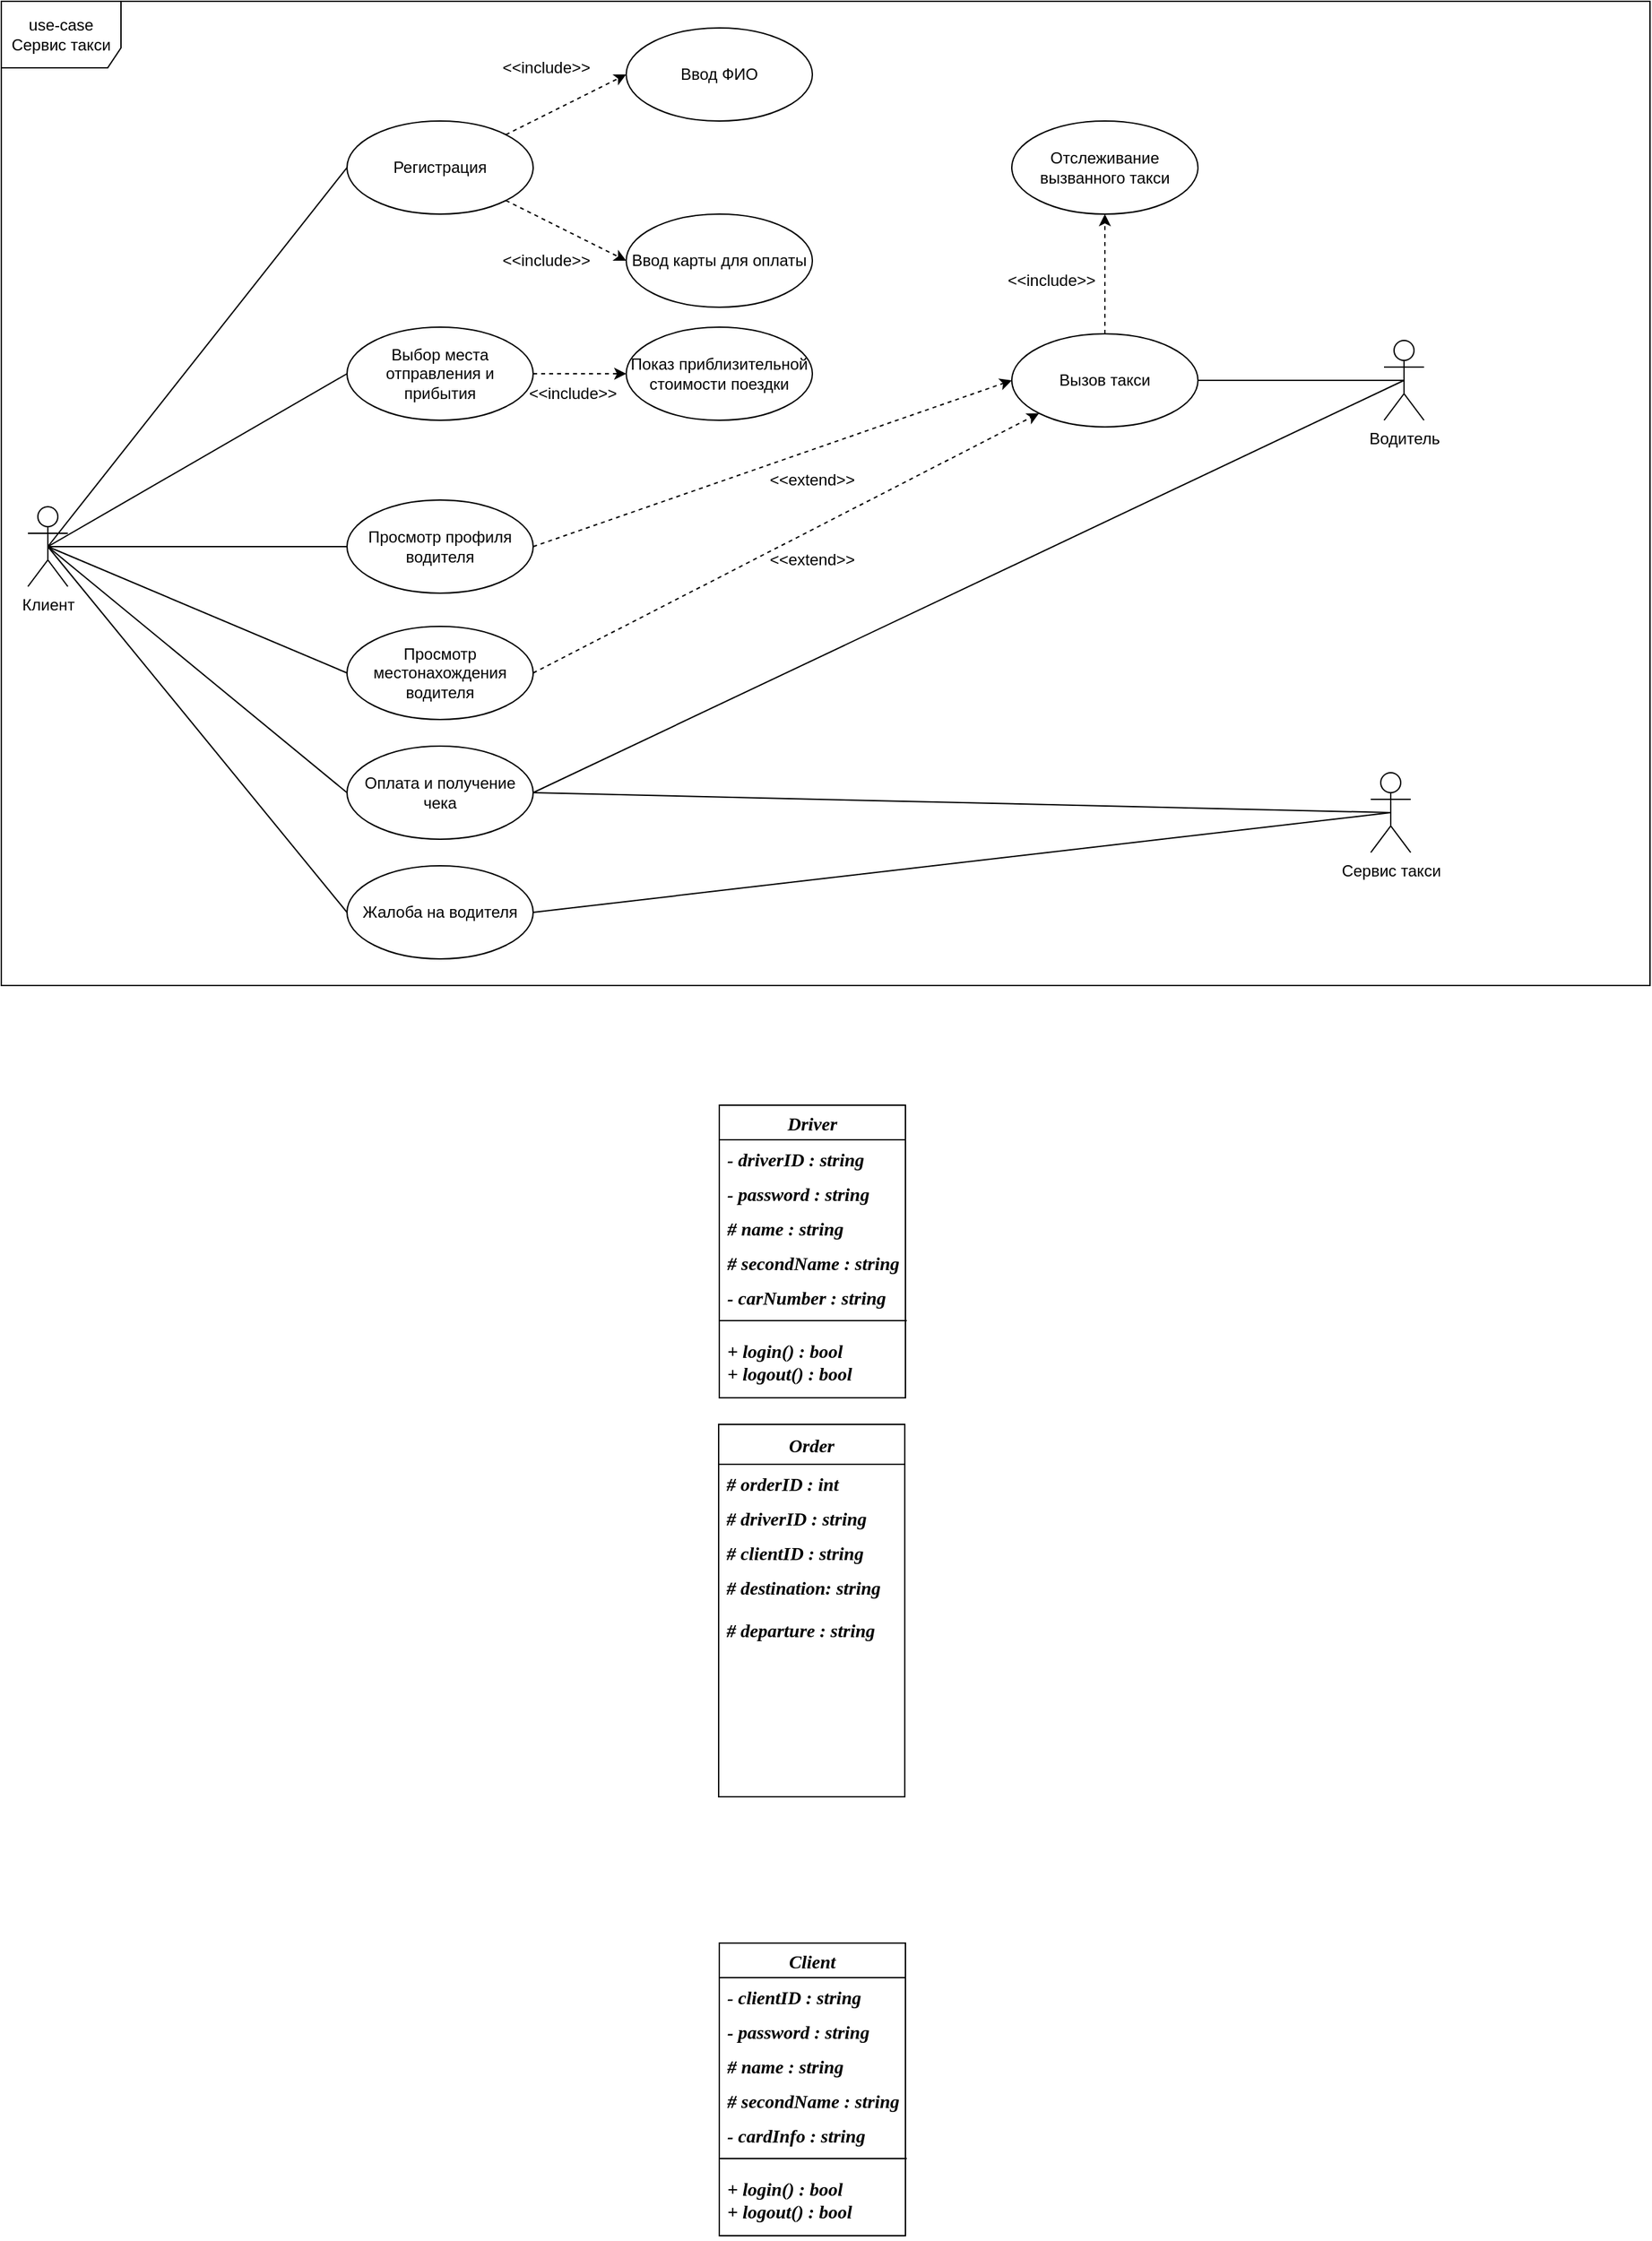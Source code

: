<mxfile version="14.7.1" type="github">
  <diagram id="qiaAuTDV7NTGHGd4vHyj" name="Page-1">
    <mxGraphModel dx="1185" dy="635" grid="1" gridSize="10" guides="1" tooltips="1" connect="1" arrows="1" fold="1" page="1" pageScale="1" pageWidth="2339" pageHeight="3300" background="#FFFFFF" math="0" shadow="0">
      <root>
        <mxCell id="0" />
        <mxCell id="1" parent="0" />
        <mxCell id="ekyJCNLIAkahPHgSJpq3-92" value="use-case&lt;br&gt;Сервис такси" style="shape=umlFrame;whiteSpace=wrap;html=1;width=90;height=50;" vertex="1" parent="1">
          <mxGeometry x="40" y="50" width="1240" height="740" as="geometry" />
        </mxCell>
        <mxCell id="ekyJCNLIAkahPHgSJpq3-1" value="Клиент" style="shape=umlActor;verticalLabelPosition=bottom;verticalAlign=top;html=1;" vertex="1" parent="1">
          <mxGeometry x="60" y="430" width="30" height="60" as="geometry" />
        </mxCell>
        <mxCell id="ekyJCNLIAkahPHgSJpq3-2" value="Водитель" style="shape=umlActor;verticalLabelPosition=bottom;verticalAlign=top;html=1;" vertex="1" parent="1">
          <mxGeometry x="1080" y="305" width="30" height="60" as="geometry" />
        </mxCell>
        <mxCell id="ekyJCNLIAkahPHgSJpq3-14" value="&amp;lt;&amp;lt;include&amp;gt;&amp;gt;" style="text;html=1;strokeColor=none;fillColor=none;align=center;verticalAlign=middle;whiteSpace=wrap;rounded=0;" vertex="1" parent="1">
          <mxGeometry x="460" y="340" width="20" height="10" as="geometry" />
        </mxCell>
        <mxCell id="ekyJCNLIAkahPHgSJpq3-17" value="" style="endArrow=classic;html=1;dashed=1;entryX=0;entryY=0.5;entryDx=0;entryDy=0;exitX=1;exitY=0.5;exitDx=0;exitDy=0;" edge="1" parent="1" source="ekyJCNLIAkahPHgSJpq3-30" target="ekyJCNLIAkahPHgSJpq3-31">
          <mxGeometry width="50" height="50" relative="1" as="geometry">
            <mxPoint x="360" y="480" as="sourcePoint" />
            <mxPoint x="360" y="550" as="targetPoint" />
          </mxGeometry>
        </mxCell>
        <mxCell id="ekyJCNLIAkahPHgSJpq3-21" value="Регистрация" style="ellipse;whiteSpace=wrap;html=1;" vertex="1" parent="1">
          <mxGeometry x="300" y="140" width="140" height="70" as="geometry" />
        </mxCell>
        <mxCell id="ekyJCNLIAkahPHgSJpq3-24" value="Ввод ФИО" style="ellipse;whiteSpace=wrap;html=1;" vertex="1" parent="1">
          <mxGeometry x="510" y="70" width="140" height="70" as="geometry" />
        </mxCell>
        <mxCell id="ekyJCNLIAkahPHgSJpq3-25" value="Ввод карты для оплаты" style="ellipse;whiteSpace=wrap;html=1;" vertex="1" parent="1">
          <mxGeometry x="510" y="210" width="140" height="70" as="geometry" />
        </mxCell>
        <mxCell id="ekyJCNLIAkahPHgSJpq3-26" value="" style="endArrow=classic;html=1;dashed=1;entryX=0;entryY=0.5;entryDx=0;entryDy=0;exitX=1;exitY=1;exitDx=0;exitDy=0;" edge="1" parent="1" source="ekyJCNLIAkahPHgSJpq3-21" target="ekyJCNLIAkahPHgSJpq3-25">
          <mxGeometry width="50" height="50" relative="1" as="geometry">
            <mxPoint x="370" y="490" as="sourcePoint" />
            <mxPoint x="370" y="560" as="targetPoint" />
          </mxGeometry>
        </mxCell>
        <mxCell id="ekyJCNLIAkahPHgSJpq3-27" value="" style="endArrow=classic;html=1;dashed=1;entryX=0;entryY=0.5;entryDx=0;entryDy=0;exitX=1;exitY=0;exitDx=0;exitDy=0;" edge="1" parent="1" source="ekyJCNLIAkahPHgSJpq3-21" target="ekyJCNLIAkahPHgSJpq3-24">
          <mxGeometry width="50" height="50" relative="1" as="geometry">
            <mxPoint x="380" y="500" as="sourcePoint" />
            <mxPoint x="380" y="570" as="targetPoint" />
          </mxGeometry>
        </mxCell>
        <mxCell id="ekyJCNLIAkahPHgSJpq3-28" value="&amp;lt;&amp;lt;include&amp;gt;&amp;gt;" style="text;html=1;strokeColor=none;fillColor=none;align=center;verticalAlign=middle;whiteSpace=wrap;rounded=0;" vertex="1" parent="1">
          <mxGeometry x="430" y="90" width="40" height="20" as="geometry" />
        </mxCell>
        <mxCell id="ekyJCNLIAkahPHgSJpq3-29" value="&amp;lt;&amp;lt;include&amp;gt;&amp;gt;" style="text;html=1;strokeColor=none;fillColor=none;align=center;verticalAlign=middle;whiteSpace=wrap;rounded=0;" vertex="1" parent="1">
          <mxGeometry x="430" y="235" width="40" height="20" as="geometry" />
        </mxCell>
        <mxCell id="ekyJCNLIAkahPHgSJpq3-30" value="Выбор места отправления и прибытия" style="ellipse;whiteSpace=wrap;html=1;" vertex="1" parent="1">
          <mxGeometry x="300" y="295" width="140" height="70" as="geometry" />
        </mxCell>
        <mxCell id="ekyJCNLIAkahPHgSJpq3-31" value="Показ приблизительной стоимости поездки" style="ellipse;whiteSpace=wrap;html=1;" vertex="1" parent="1">
          <mxGeometry x="510" y="295" width="140" height="70" as="geometry" />
        </mxCell>
        <mxCell id="ekyJCNLIAkahPHgSJpq3-38" value="Вызов такси" style="ellipse;whiteSpace=wrap;html=1;" vertex="1" parent="1">
          <mxGeometry x="800" y="300" width="140" height="70" as="geometry" />
        </mxCell>
        <mxCell id="ekyJCNLIAkahPHgSJpq3-40" value="" style="endArrow=none;html=1;exitX=0.5;exitY=0.5;exitDx=0;exitDy=0;exitPerimeter=0;entryX=0;entryY=0.5;entryDx=0;entryDy=0;" edge="1" parent="1" source="ekyJCNLIAkahPHgSJpq3-1" target="ekyJCNLIAkahPHgSJpq3-30">
          <mxGeometry width="50" height="50" relative="1" as="geometry">
            <mxPoint x="240" y="420" as="sourcePoint" />
            <mxPoint x="290" y="370" as="targetPoint" />
          </mxGeometry>
        </mxCell>
        <mxCell id="ekyJCNLIAkahPHgSJpq3-41" value="" style="endArrow=none;html=1;exitX=0.5;exitY=0.5;exitDx=0;exitDy=0;exitPerimeter=0;entryX=0;entryY=0.5;entryDx=0;entryDy=0;" edge="1" parent="1" source="ekyJCNLIAkahPHgSJpq3-1" target="ekyJCNLIAkahPHgSJpq3-21">
          <mxGeometry width="50" height="50" relative="1" as="geometry">
            <mxPoint x="205" y="270" as="sourcePoint" />
            <mxPoint x="310" y="340" as="targetPoint" />
          </mxGeometry>
        </mxCell>
        <mxCell id="ekyJCNLIAkahPHgSJpq3-42" value="" style="endArrow=none;html=1;exitX=0.5;exitY=0.5;exitDx=0;exitDy=0;exitPerimeter=0;entryX=1;entryY=0.5;entryDx=0;entryDy=0;" edge="1" parent="1" source="ekyJCNLIAkahPHgSJpq3-2" target="ekyJCNLIAkahPHgSJpq3-38">
          <mxGeometry width="50" height="50" relative="1" as="geometry">
            <mxPoint x="215" y="280" as="sourcePoint" />
            <mxPoint x="320" y="350" as="targetPoint" />
          </mxGeometry>
        </mxCell>
        <mxCell id="ekyJCNLIAkahPHgSJpq3-43" value="Просмотр профиля водителя" style="ellipse;whiteSpace=wrap;html=1;" vertex="1" parent="1">
          <mxGeometry x="300" y="425" width="140" height="70" as="geometry" />
        </mxCell>
        <mxCell id="ekyJCNLIAkahPHgSJpq3-45" value="" style="endArrow=classic;html=1;dashed=1;entryX=0;entryY=0.5;entryDx=0;entryDy=0;exitX=1;exitY=0.5;exitDx=0;exitDy=0;" edge="1" parent="1" source="ekyJCNLIAkahPHgSJpq3-43" target="ekyJCNLIAkahPHgSJpq3-38">
          <mxGeometry width="50" height="50" relative="1" as="geometry">
            <mxPoint x="579.997" y="479.999" as="sourcePoint" />
            <mxPoint x="650.5" y="525.25" as="targetPoint" />
          </mxGeometry>
        </mxCell>
        <mxCell id="ekyJCNLIAkahPHgSJpq3-46" value="&amp;lt;&amp;lt;extend&amp;gt;&amp;gt;" style="text;html=1;strokeColor=none;fillColor=none;align=center;verticalAlign=middle;whiteSpace=wrap;rounded=0;" vertex="1" parent="1">
          <mxGeometry x="630" y="400" width="40" height="20" as="geometry" />
        </mxCell>
        <mxCell id="ekyJCNLIAkahPHgSJpq3-47" value="Просмотр местонахождения водителя" style="ellipse;whiteSpace=wrap;html=1;" vertex="1" parent="1">
          <mxGeometry x="300" y="520" width="140" height="70" as="geometry" />
        </mxCell>
        <mxCell id="ekyJCNLIAkahPHgSJpq3-48" value="" style="endArrow=classic;html=1;dashed=1;entryX=0;entryY=1;entryDx=0;entryDy=0;exitX=1;exitY=0.5;exitDx=0;exitDy=0;" edge="1" parent="1" source="ekyJCNLIAkahPHgSJpq3-47" target="ekyJCNLIAkahPHgSJpq3-38">
          <mxGeometry width="50" height="50" relative="1" as="geometry">
            <mxPoint x="450" y="465" as="sourcePoint" />
            <mxPoint x="810" y="345" as="targetPoint" />
          </mxGeometry>
        </mxCell>
        <mxCell id="ekyJCNLIAkahPHgSJpq3-49" value="&amp;lt;&amp;lt;extend&amp;gt;&amp;gt;" style="text;html=1;strokeColor=none;fillColor=none;align=center;verticalAlign=middle;whiteSpace=wrap;rounded=0;" vertex="1" parent="1">
          <mxGeometry x="630" y="460" width="40" height="20" as="geometry" />
        </mxCell>
        <mxCell id="ekyJCNLIAkahPHgSJpq3-50" value="Оплата и получение чека" style="ellipse;whiteSpace=wrap;html=1;" vertex="1" parent="1">
          <mxGeometry x="300" y="610" width="140" height="70" as="geometry" />
        </mxCell>
        <mxCell id="ekyJCNLIAkahPHgSJpq3-51" value="Жалоба на водителя" style="ellipse;whiteSpace=wrap;html=1;" vertex="1" parent="1">
          <mxGeometry x="300" y="700" width="140" height="70" as="geometry" />
        </mxCell>
        <mxCell id="ekyJCNLIAkahPHgSJpq3-54" value="" style="endArrow=none;html=1;exitX=0.5;exitY=0.5;exitDx=0;exitDy=0;exitPerimeter=0;entryX=0;entryY=0.5;entryDx=0;entryDy=0;" edge="1" parent="1" source="ekyJCNLIAkahPHgSJpq3-1" target="ekyJCNLIAkahPHgSJpq3-43">
          <mxGeometry width="50" height="50" relative="1" as="geometry">
            <mxPoint x="210" y="430" as="sourcePoint" />
            <mxPoint x="260" y="380" as="targetPoint" />
          </mxGeometry>
        </mxCell>
        <mxCell id="ekyJCNLIAkahPHgSJpq3-58" value="" style="endArrow=none;html=1;entryX=0.5;entryY=0.5;entryDx=0;entryDy=0;entryPerimeter=0;exitX=0;exitY=0.5;exitDx=0;exitDy=0;" edge="1" parent="1" source="ekyJCNLIAkahPHgSJpq3-47" target="ekyJCNLIAkahPHgSJpq3-1">
          <mxGeometry width="50" height="50" relative="1" as="geometry">
            <mxPoint x="140" y="450" as="sourcePoint" />
            <mxPoint x="190" y="400" as="targetPoint" />
          </mxGeometry>
        </mxCell>
        <mxCell id="ekyJCNLIAkahPHgSJpq3-59" value="" style="endArrow=none;html=1;entryX=0.5;entryY=0.5;entryDx=0;entryDy=0;entryPerimeter=0;exitX=0;exitY=0.5;exitDx=0;exitDy=0;" edge="1" parent="1" source="ekyJCNLIAkahPHgSJpq3-50" target="ekyJCNLIAkahPHgSJpq3-1">
          <mxGeometry width="50" height="50" relative="1" as="geometry">
            <mxPoint x="120" y="450" as="sourcePoint" />
            <mxPoint x="170" y="400" as="targetPoint" />
          </mxGeometry>
        </mxCell>
        <mxCell id="ekyJCNLIAkahPHgSJpq3-60" value="" style="endArrow=none;html=1;entryX=0.5;entryY=0.5;entryDx=0;entryDy=0;entryPerimeter=0;exitX=0;exitY=0.5;exitDx=0;exitDy=0;" edge="1" parent="1" source="ekyJCNLIAkahPHgSJpq3-51" target="ekyJCNLIAkahPHgSJpq3-1">
          <mxGeometry width="50" height="50" relative="1" as="geometry">
            <mxPoint x="110" y="710" as="sourcePoint" />
            <mxPoint x="160" y="660" as="targetPoint" />
          </mxGeometry>
        </mxCell>
        <mxCell id="ekyJCNLIAkahPHgSJpq3-61" value="" style="endArrow=none;html=1;entryX=0.5;entryY=0.5;entryDx=0;entryDy=0;entryPerimeter=0;exitX=1;exitY=0.5;exitDx=0;exitDy=0;" edge="1" parent="1" source="ekyJCNLIAkahPHgSJpq3-50" target="ekyJCNLIAkahPHgSJpq3-2">
          <mxGeometry width="50" height="50" relative="1" as="geometry">
            <mxPoint x="860" y="590" as="sourcePoint" />
            <mxPoint x="910" y="540" as="targetPoint" />
          </mxGeometry>
        </mxCell>
        <mxCell id="ekyJCNLIAkahPHgSJpq3-62" value="Отслеживание вызванного такси" style="ellipse;whiteSpace=wrap;html=1;" vertex="1" parent="1">
          <mxGeometry x="800" y="140" width="140" height="70" as="geometry" />
        </mxCell>
        <mxCell id="ekyJCNLIAkahPHgSJpq3-66" value="" style="endArrow=classic;html=1;dashed=1;entryX=0.5;entryY=1;entryDx=0;entryDy=0;exitX=0.5;exitY=0;exitDx=0;exitDy=0;" edge="1" parent="1" source="ekyJCNLIAkahPHgSJpq3-38" target="ekyJCNLIAkahPHgSJpq3-62">
          <mxGeometry width="50" height="50" relative="1" as="geometry">
            <mxPoint x="429.497" y="160.251" as="sourcePoint" />
            <mxPoint x="520" y="115" as="targetPoint" />
          </mxGeometry>
        </mxCell>
        <mxCell id="ekyJCNLIAkahPHgSJpq3-67" value="&amp;lt;&amp;lt;include&amp;gt;&amp;gt;" style="text;html=1;strokeColor=none;fillColor=none;align=center;verticalAlign=middle;whiteSpace=wrap;rounded=0;" vertex="1" parent="1">
          <mxGeometry x="810" y="250" width="40" height="20" as="geometry" />
        </mxCell>
        <mxCell id="ekyJCNLIAkahPHgSJpq3-68" value="Сервис такси" style="shape=umlActor;verticalLabelPosition=bottom;verticalAlign=top;html=1;outlineConnect=0;" vertex="1" parent="1">
          <mxGeometry x="1070" y="630" width="30" height="60" as="geometry" />
        </mxCell>
        <mxCell id="ekyJCNLIAkahPHgSJpq3-69" value="" style="endArrow=none;html=1;entryX=0.5;entryY=0.5;entryDx=0;entryDy=0;entryPerimeter=0;exitX=1;exitY=0.5;exitDx=0;exitDy=0;" edge="1" parent="1" source="ekyJCNLIAkahPHgSJpq3-51" target="ekyJCNLIAkahPHgSJpq3-68">
          <mxGeometry width="50" height="50" relative="1" as="geometry">
            <mxPoint x="450" y="655" as="sourcePoint" />
            <mxPoint x="1105" y="345" as="targetPoint" />
          </mxGeometry>
        </mxCell>
        <mxCell id="ekyJCNLIAkahPHgSJpq3-70" value="" style="endArrow=none;html=1;entryX=0.5;entryY=0.5;entryDx=0;entryDy=0;entryPerimeter=0;exitX=1;exitY=0.5;exitDx=0;exitDy=0;" edge="1" parent="1" source="ekyJCNLIAkahPHgSJpq3-50" target="ekyJCNLIAkahPHgSJpq3-68">
          <mxGeometry width="50" height="50" relative="1" as="geometry">
            <mxPoint x="450" y="745" as="sourcePoint" />
            <mxPoint x="1115" y="630" as="targetPoint" />
          </mxGeometry>
        </mxCell>
        <mxCell id="ekyJCNLIAkahPHgSJpq3-93" value="Client" style="swimlane;fontStyle=3;childLayout=stackLayout;horizontal=1;startSize=26;fillColor=none;horizontalStack=0;resizeParent=1;resizeParentMax=0;resizeLast=0;collapsible=1;marginBottom=0;fontFamily=GOST type A;fontSource=https%3A%2F%2Fwebfonts.pro%2Flight-fonts%2F123-gost_type_a.html;fontSize=14;" vertex="1" parent="1">
          <mxGeometry x="580" y="1510" width="140" height="220" as="geometry" />
        </mxCell>
        <mxCell id="ekyJCNLIAkahPHgSJpq3-94" value="- clientID : string" style="text;strokeColor=none;fillColor=none;align=left;verticalAlign=top;spacingLeft=4;spacingRight=4;overflow=hidden;rotatable=0;points=[[0,0.5],[1,0.5]];portConstraint=eastwest;fontFamily=GOST type A;fontSource=https%3A%2F%2Fwebfonts.pro%2Flight-fonts%2F123-gost_type_a.html;fontSize=14;fontStyle=3" vertex="1" parent="ekyJCNLIAkahPHgSJpq3-93">
          <mxGeometry y="26" width="140" height="26" as="geometry" />
        </mxCell>
        <mxCell id="ekyJCNLIAkahPHgSJpq3-95" value="- password : string" style="text;strokeColor=none;fillColor=none;align=left;verticalAlign=top;spacingLeft=4;spacingRight=4;overflow=hidden;rotatable=0;points=[[0,0.5],[1,0.5]];portConstraint=eastwest;fontFamily=GOST type A;fontSource=https%3A%2F%2Fwebfonts.pro%2Flight-fonts%2F123-gost_type_a.html;fontSize=14;fontStyle=3" vertex="1" parent="ekyJCNLIAkahPHgSJpq3-93">
          <mxGeometry y="52" width="140" height="26" as="geometry" />
        </mxCell>
        <mxCell id="ekyJCNLIAkahPHgSJpq3-100" value="# name : string" style="text;strokeColor=none;fillColor=none;align=left;verticalAlign=top;spacingLeft=4;spacingRight=4;overflow=hidden;rotatable=0;points=[[0,0.5],[1,0.5]];portConstraint=eastwest;fontFamily=GOST type A;fontSource=https%3A%2F%2Fwebfonts.pro%2Flight-fonts%2F123-gost_type_a.html;fontSize=14;fontStyle=3" vertex="1" parent="ekyJCNLIAkahPHgSJpq3-93">
          <mxGeometry y="78" width="140" height="26" as="geometry" />
        </mxCell>
        <mxCell id="ekyJCNLIAkahPHgSJpq3-96" value="# secondName : string" style="text;strokeColor=none;fillColor=none;align=left;verticalAlign=top;spacingLeft=4;spacingRight=4;overflow=hidden;rotatable=0;points=[[0,0.5],[1,0.5]];portConstraint=eastwest;fontFamily=GOST type A;fontSource=https%3A%2F%2Fwebfonts.pro%2Flight-fonts%2F123-gost_type_a.html;fontSize=14;fontStyle=3" vertex="1" parent="ekyJCNLIAkahPHgSJpq3-93">
          <mxGeometry y="104" width="140" height="66" as="geometry" />
        </mxCell>
        <mxCell id="ekyJCNLIAkahPHgSJpq3-106" value="+ login() : bool&#xa;+ logout() : bool" style="text;strokeColor=none;fillColor=none;align=left;verticalAlign=top;spacingLeft=4;spacingRight=4;overflow=hidden;rotatable=0;points=[[0,0.5],[1,0.5]];portConstraint=eastwest;fontFamily=GOST type A;fontSource=https%3A%2F%2Fwebfonts.pro%2Flight-fonts%2F123-gost_type_a.html;fontSize=14;fontStyle=3" vertex="1" parent="ekyJCNLIAkahPHgSJpq3-93">
          <mxGeometry y="170" width="140" height="50" as="geometry" />
        </mxCell>
        <mxCell id="ekyJCNLIAkahPHgSJpq3-107" value="" style="endArrow=none;html=1;entryX=1.007;entryY=0.879;entryDx=0;entryDy=0;entryPerimeter=0;fontFamily=GOST type A;fontSource=https%3A%2F%2Fwebfonts.pro%2Flight-fonts%2F123-gost_type_a.html;fontSize=14;fontStyle=3" edge="1" parent="ekyJCNLIAkahPHgSJpq3-93" target="ekyJCNLIAkahPHgSJpq3-96">
          <mxGeometry width="50" height="50" relative="1" as="geometry">
            <mxPoint y="162" as="sourcePoint" />
            <mxPoint x="90" y="90" as="targetPoint" />
          </mxGeometry>
        </mxCell>
        <mxCell id="ekyJCNLIAkahPHgSJpq3-101" value="- cardInfo : string" style="text;strokeColor=none;fillColor=none;align=left;verticalAlign=top;spacingLeft=4;spacingRight=4;overflow=hidden;rotatable=0;points=[[0,0.5],[1,0.5]];portConstraint=eastwest;fontFamily=GOST type A;fontSource=https%3A%2F%2Fwebfonts.pro%2Flight-fonts%2F123-gost_type_a.html;fontSize=14;fontStyle=3" vertex="1" parent="1">
          <mxGeometry x="580" y="1640" width="140" height="26" as="geometry" />
        </mxCell>
        <mxCell id="ekyJCNLIAkahPHgSJpq3-108" value="Driver" style="swimlane;fontStyle=3;childLayout=stackLayout;horizontal=1;startSize=26;fillColor=none;horizontalStack=0;resizeParent=1;resizeParentMax=0;resizeLast=0;collapsible=1;marginBottom=0;fontFamily=GOST type A;fontSource=https%3A%2F%2Fwebfonts.pro%2Flight-fonts%2F123-gost_type_a.html;fontSize=14;" vertex="1" parent="1">
          <mxGeometry x="580" y="880" width="140" height="220" as="geometry" />
        </mxCell>
        <mxCell id="ekyJCNLIAkahPHgSJpq3-109" value="- driverID : string" style="text;strokeColor=none;fillColor=none;align=left;verticalAlign=top;spacingLeft=4;spacingRight=4;overflow=hidden;rotatable=0;points=[[0,0.5],[1,0.5]];portConstraint=eastwest;fontFamily=GOST type A;fontSource=https%3A%2F%2Fwebfonts.pro%2Flight-fonts%2F123-gost_type_a.html;fontSize=14;fontStyle=3" vertex="1" parent="ekyJCNLIAkahPHgSJpq3-108">
          <mxGeometry y="26" width="140" height="26" as="geometry" />
        </mxCell>
        <mxCell id="ekyJCNLIAkahPHgSJpq3-110" value="- password : string" style="text;strokeColor=none;fillColor=none;align=left;verticalAlign=top;spacingLeft=4;spacingRight=4;overflow=hidden;rotatable=0;points=[[0,0.5],[1,0.5]];portConstraint=eastwest;fontFamily=GOST type A;fontSource=https%3A%2F%2Fwebfonts.pro%2Flight-fonts%2F123-gost_type_a.html;fontSize=14;fontStyle=3" vertex="1" parent="ekyJCNLIAkahPHgSJpq3-108">
          <mxGeometry y="52" width="140" height="26" as="geometry" />
        </mxCell>
        <mxCell id="ekyJCNLIAkahPHgSJpq3-111" value="# name : string" style="text;strokeColor=none;fillColor=none;align=left;verticalAlign=top;spacingLeft=4;spacingRight=4;overflow=hidden;rotatable=0;points=[[0,0.5],[1,0.5]];portConstraint=eastwest;fontFamily=GOST type A;fontSource=https%3A%2F%2Fwebfonts.pro%2Flight-fonts%2F123-gost_type_a.html;fontSize=14;fontStyle=3" vertex="1" parent="ekyJCNLIAkahPHgSJpq3-108">
          <mxGeometry y="78" width="140" height="26" as="geometry" />
        </mxCell>
        <mxCell id="ekyJCNLIAkahPHgSJpq3-112" value="# secondName : string" style="text;strokeColor=none;fillColor=none;align=left;verticalAlign=top;spacingLeft=4;spacingRight=4;overflow=hidden;rotatable=0;points=[[0,0.5],[1,0.5]];portConstraint=eastwest;fontFamily=GOST type A;fontSource=https%3A%2F%2Fwebfonts.pro%2Flight-fonts%2F123-gost_type_a.html;fontSize=14;fontStyle=3" vertex="1" parent="ekyJCNLIAkahPHgSJpq3-108">
          <mxGeometry y="104" width="140" height="66" as="geometry" />
        </mxCell>
        <mxCell id="ekyJCNLIAkahPHgSJpq3-113" value="+ login() : bool&#xa;+ logout() : bool" style="text;strokeColor=none;fillColor=none;align=left;verticalAlign=top;spacingLeft=4;spacingRight=4;overflow=hidden;rotatable=0;points=[[0,0.5],[1,0.5]];portConstraint=eastwest;fontFamily=GOST type A;fontSource=https%3A%2F%2Fwebfonts.pro%2Flight-fonts%2F123-gost_type_a.html;fontSize=14;fontStyle=3" vertex="1" parent="ekyJCNLIAkahPHgSJpq3-108">
          <mxGeometry y="170" width="140" height="50" as="geometry" />
        </mxCell>
        <mxCell id="ekyJCNLIAkahPHgSJpq3-114" value="" style="endArrow=none;html=1;entryX=1.007;entryY=0.879;entryDx=0;entryDy=0;entryPerimeter=0;fontFamily=GOST type A;fontSource=https%3A%2F%2Fwebfonts.pro%2Flight-fonts%2F123-gost_type_a.html;fontSize=14;fontStyle=3" edge="1" parent="ekyJCNLIAkahPHgSJpq3-108" target="ekyJCNLIAkahPHgSJpq3-112">
          <mxGeometry width="50" height="50" relative="1" as="geometry">
            <mxPoint y="162" as="sourcePoint" />
            <mxPoint x="90" y="90" as="targetPoint" />
          </mxGeometry>
        </mxCell>
        <mxCell id="ekyJCNLIAkahPHgSJpq3-115" value="- carNumber : string" style="text;strokeColor=none;fillColor=none;align=left;verticalAlign=top;spacingLeft=4;spacingRight=4;overflow=hidden;rotatable=0;points=[[0,0.5],[1,0.5]];portConstraint=eastwest;fontFamily=GOST type A;fontSource=https%3A%2F%2Fwebfonts.pro%2Flight-fonts%2F123-gost_type_a.html;fontSize=14;fontStyle=3" vertex="1" parent="1">
          <mxGeometry x="580" y="1010" width="140" height="26" as="geometry" />
        </mxCell>
        <mxCell id="ekyJCNLIAkahPHgSJpq3-116" value="Order" style="swimlane;fontStyle=3;childLayout=stackLayout;horizontal=1;startSize=30;fillColor=none;horizontalStack=0;resizeParent=1;resizeParentMax=0;resizeLast=0;collapsible=1;marginBottom=0;fontFamily=GOST type A;fontSource=https%3A%2F%2Fwebfonts.pro%2Flight-fonts%2F123-gost_type_a.html;fontSize=14;" vertex="1" parent="1">
          <mxGeometry x="579.51" y="1120" width="140" height="280" as="geometry" />
        </mxCell>
        <mxCell id="ekyJCNLIAkahPHgSJpq3-117" value="# orderID : int" style="text;strokeColor=none;fillColor=none;align=left;verticalAlign=top;spacingLeft=4;spacingRight=4;overflow=hidden;rotatable=0;points=[[0,0.5],[1,0.5]];portConstraint=eastwest;fontFamily=GOST type A;fontSource=https%3A%2F%2Fwebfonts.pro%2Flight-fonts%2F123-gost_type_a.html;fontSize=14;fontStyle=3" vertex="1" parent="ekyJCNLIAkahPHgSJpq3-116">
          <mxGeometry y="30" width="140" height="26" as="geometry" />
        </mxCell>
        <mxCell id="ekyJCNLIAkahPHgSJpq3-118" value="# driverID : string" style="text;strokeColor=none;fillColor=none;align=left;verticalAlign=top;spacingLeft=4;spacingRight=4;overflow=hidden;rotatable=0;points=[[0,0.5],[1,0.5]];portConstraint=eastwest;fontFamily=GOST type A;fontSource=https%3A%2F%2Fwebfonts.pro%2Flight-fonts%2F123-gost_type_a.html;fontSize=14;fontStyle=3" vertex="1" parent="ekyJCNLIAkahPHgSJpq3-116">
          <mxGeometry y="56" width="140" height="26" as="geometry" />
        </mxCell>
        <mxCell id="ekyJCNLIAkahPHgSJpq3-119" value="# clientID : string" style="text;strokeColor=none;fillColor=none;align=left;verticalAlign=top;spacingLeft=4;spacingRight=4;overflow=hidden;rotatable=0;points=[[0,0.5],[1,0.5]];portConstraint=eastwest;fontFamily=GOST type A;fontSource=https%3A%2F%2Fwebfonts.pro%2Flight-fonts%2F123-gost_type_a.html;fontSize=14;fontStyle=3" vertex="1" parent="ekyJCNLIAkahPHgSJpq3-116">
          <mxGeometry y="82" width="140" height="26" as="geometry" />
        </mxCell>
        <mxCell id="ekyJCNLIAkahPHgSJpq3-120" value="# destination: string" style="text;strokeColor=none;fillColor=none;align=left;verticalAlign=top;spacingLeft=4;spacingRight=4;overflow=hidden;rotatable=0;points=[[0,0.5],[1,0.5]];portConstraint=eastwest;fontFamily=GOST type A;fontSource=https%3A%2F%2Fwebfonts.pro%2Flight-fonts%2F123-gost_type_a.html;fontSize=14;fontStyle=3" vertex="1" parent="ekyJCNLIAkahPHgSJpq3-116">
          <mxGeometry y="108" width="140" height="172" as="geometry" />
        </mxCell>
        <mxCell id="ekyJCNLIAkahPHgSJpq3-123" value="# departure : string" style="text;strokeColor=none;fillColor=none;align=left;verticalAlign=top;spacingLeft=4;spacingRight=4;overflow=hidden;rotatable=0;points=[[0,0.5],[1,0.5]];portConstraint=eastwest;fontFamily=GOST type A;fontSource=https%3A%2F%2Fwebfonts.pro%2Flight-fonts%2F123-gost_type_a.html;fontSize=14;fontStyle=3" vertex="1" parent="1">
          <mxGeometry x="579.51" y="1260" width="140" height="20" as="geometry" />
        </mxCell>
      </root>
    </mxGraphModel>
  </diagram>
</mxfile>
